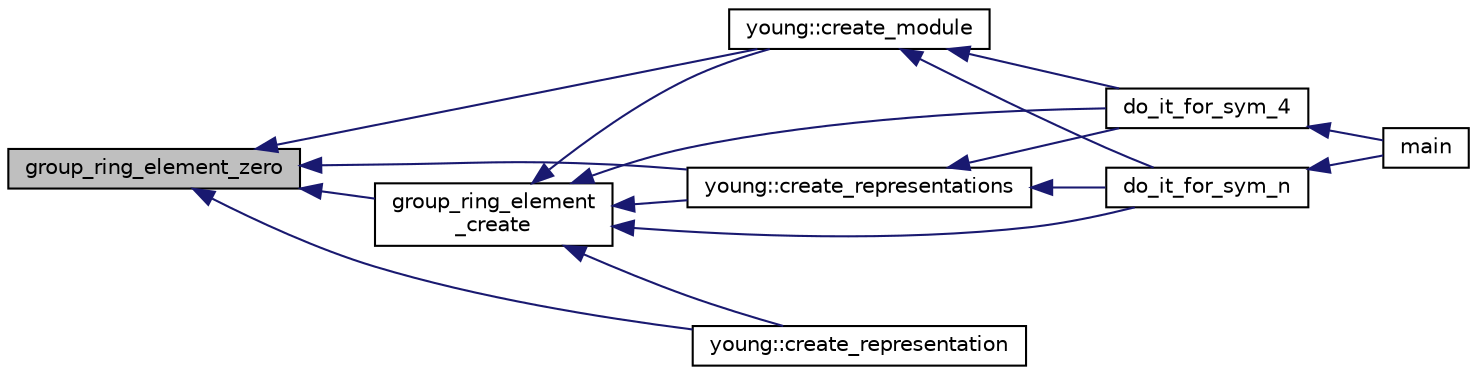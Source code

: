digraph "group_ring_element_zero"
{
  edge [fontname="Helvetica",fontsize="10",labelfontname="Helvetica",labelfontsize="10"];
  node [fontname="Helvetica",fontsize="10",shape=record];
  rankdir="LR";
  Node1404 [label="group_ring_element_zero",height=0.2,width=0.4,color="black", fillcolor="grey75", style="filled", fontcolor="black"];
  Node1404 -> Node1405 [dir="back",color="midnightblue",fontsize="10",style="solid",fontname="Helvetica"];
  Node1405 [label="group_ring_element\l_create",height=0.2,width=0.4,color="black", fillcolor="white", style="filled",URL="$dc/dd4/group__actions_8h.html#ada8daaf3a2b856f318124282d698a183"];
  Node1405 -> Node1406 [dir="back",color="midnightblue",fontsize="10",style="solid",fontname="Helvetica"];
  Node1406 [label="do_it_for_sym_n",height=0.2,width=0.4,color="black", fillcolor="white", style="filled",URL="$d0/d87/group__ring_8_c.html#a7da1c84aee65e2c8fd4b83f0809835ad"];
  Node1406 -> Node1407 [dir="back",color="midnightblue",fontsize="10",style="solid",fontname="Helvetica"];
  Node1407 [label="main",height=0.2,width=0.4,color="black", fillcolor="white", style="filled",URL="$d0/d87/group__ring_8_c.html#a3c04138a5bfe5d72780bb7e82a18e627"];
  Node1405 -> Node1408 [dir="back",color="midnightblue",fontsize="10",style="solid",fontname="Helvetica"];
  Node1408 [label="do_it_for_sym_4",height=0.2,width=0.4,color="black", fillcolor="white", style="filled",URL="$d0/d87/group__ring_8_c.html#aed9b25712c762c878090038e97568d07"];
  Node1408 -> Node1407 [dir="back",color="midnightblue",fontsize="10",style="solid",fontname="Helvetica"];
  Node1405 -> Node1409 [dir="back",color="midnightblue",fontsize="10",style="solid",fontname="Helvetica"];
  Node1409 [label="young::create_module",height=0.2,width=0.4,color="black", fillcolor="white", style="filled",URL="$dd/d68/classyoung.html#a552fe75292286e49ee0d3f282ea03f8e"];
  Node1409 -> Node1406 [dir="back",color="midnightblue",fontsize="10",style="solid",fontname="Helvetica"];
  Node1409 -> Node1408 [dir="back",color="midnightblue",fontsize="10",style="solid",fontname="Helvetica"];
  Node1405 -> Node1410 [dir="back",color="midnightblue",fontsize="10",style="solid",fontname="Helvetica"];
  Node1410 [label="young::create_representations",height=0.2,width=0.4,color="black", fillcolor="white", style="filled",URL="$dd/d68/classyoung.html#ac8179e6c679636e61f6effd72e392a15"];
  Node1410 -> Node1406 [dir="back",color="midnightblue",fontsize="10",style="solid",fontname="Helvetica"];
  Node1410 -> Node1408 [dir="back",color="midnightblue",fontsize="10",style="solid",fontname="Helvetica"];
  Node1405 -> Node1411 [dir="back",color="midnightblue",fontsize="10",style="solid",fontname="Helvetica"];
  Node1411 [label="young::create_representation",height=0.2,width=0.4,color="black", fillcolor="white", style="filled",URL="$dd/d68/classyoung.html#ad6c7168dc7b9afc75701b9563b24a0a5"];
  Node1404 -> Node1409 [dir="back",color="midnightblue",fontsize="10",style="solid",fontname="Helvetica"];
  Node1404 -> Node1410 [dir="back",color="midnightblue",fontsize="10",style="solid",fontname="Helvetica"];
  Node1404 -> Node1411 [dir="back",color="midnightblue",fontsize="10",style="solid",fontname="Helvetica"];
}
